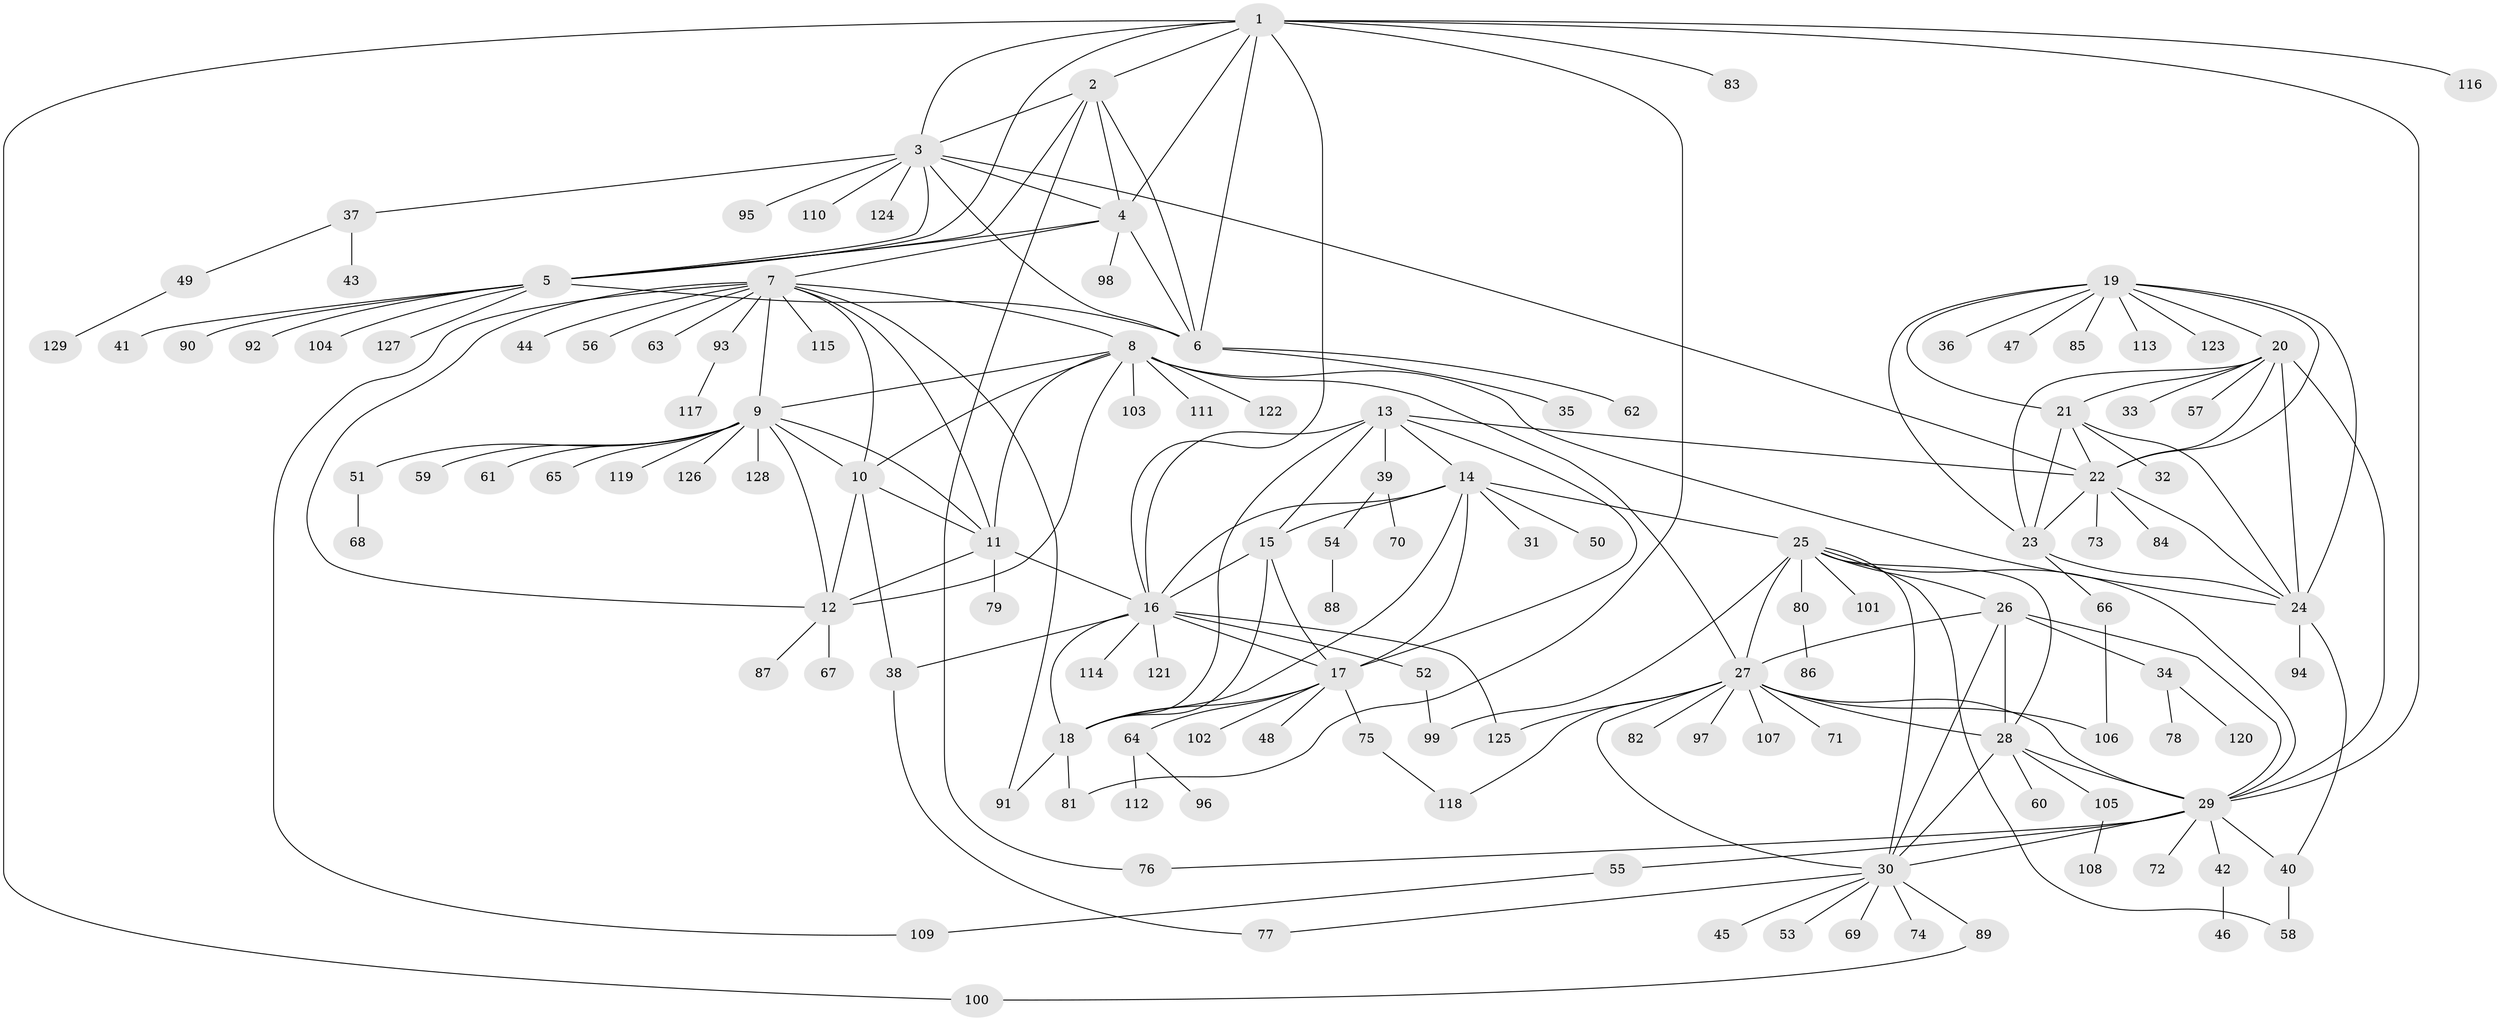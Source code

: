 // Generated by graph-tools (version 1.1) at 2025/55/03/09/25 04:55:49]
// undirected, 129 vertices, 197 edges
graph export_dot {
graph [start="1"]
  node [color=gray90,style=filled];
  1;
  2;
  3;
  4;
  5;
  6;
  7;
  8;
  9;
  10;
  11;
  12;
  13;
  14;
  15;
  16;
  17;
  18;
  19;
  20;
  21;
  22;
  23;
  24;
  25;
  26;
  27;
  28;
  29;
  30;
  31;
  32;
  33;
  34;
  35;
  36;
  37;
  38;
  39;
  40;
  41;
  42;
  43;
  44;
  45;
  46;
  47;
  48;
  49;
  50;
  51;
  52;
  53;
  54;
  55;
  56;
  57;
  58;
  59;
  60;
  61;
  62;
  63;
  64;
  65;
  66;
  67;
  68;
  69;
  70;
  71;
  72;
  73;
  74;
  75;
  76;
  77;
  78;
  79;
  80;
  81;
  82;
  83;
  84;
  85;
  86;
  87;
  88;
  89;
  90;
  91;
  92;
  93;
  94;
  95;
  96;
  97;
  98;
  99;
  100;
  101;
  102;
  103;
  104;
  105;
  106;
  107;
  108;
  109;
  110;
  111;
  112;
  113;
  114;
  115;
  116;
  117;
  118;
  119;
  120;
  121;
  122;
  123;
  124;
  125;
  126;
  127;
  128;
  129;
  1 -- 2;
  1 -- 3;
  1 -- 4;
  1 -- 5;
  1 -- 6;
  1 -- 16;
  1 -- 29;
  1 -- 81;
  1 -- 83;
  1 -- 100;
  1 -- 116;
  2 -- 3;
  2 -- 4;
  2 -- 5;
  2 -- 6;
  2 -- 76;
  3 -- 4;
  3 -- 5;
  3 -- 6;
  3 -- 22;
  3 -- 37;
  3 -- 95;
  3 -- 110;
  3 -- 124;
  4 -- 5;
  4 -- 6;
  4 -- 7;
  4 -- 98;
  5 -- 6;
  5 -- 41;
  5 -- 90;
  5 -- 92;
  5 -- 104;
  5 -- 127;
  6 -- 35;
  6 -- 62;
  7 -- 8;
  7 -- 9;
  7 -- 10;
  7 -- 11;
  7 -- 12;
  7 -- 44;
  7 -- 56;
  7 -- 63;
  7 -- 91;
  7 -- 93;
  7 -- 109;
  7 -- 115;
  8 -- 9;
  8 -- 10;
  8 -- 11;
  8 -- 12;
  8 -- 24;
  8 -- 27;
  8 -- 103;
  8 -- 111;
  8 -- 122;
  9 -- 10;
  9 -- 11;
  9 -- 12;
  9 -- 51;
  9 -- 59;
  9 -- 61;
  9 -- 65;
  9 -- 119;
  9 -- 126;
  9 -- 128;
  10 -- 11;
  10 -- 12;
  10 -- 38;
  11 -- 12;
  11 -- 16;
  11 -- 79;
  12 -- 67;
  12 -- 87;
  13 -- 14;
  13 -- 15;
  13 -- 16;
  13 -- 17;
  13 -- 18;
  13 -- 22;
  13 -- 39;
  14 -- 15;
  14 -- 16;
  14 -- 17;
  14 -- 18;
  14 -- 25;
  14 -- 31;
  14 -- 50;
  15 -- 16;
  15 -- 17;
  15 -- 18;
  16 -- 17;
  16 -- 18;
  16 -- 38;
  16 -- 52;
  16 -- 114;
  16 -- 121;
  16 -- 125;
  17 -- 18;
  17 -- 48;
  17 -- 64;
  17 -- 75;
  17 -- 102;
  18 -- 81;
  18 -- 91;
  19 -- 20;
  19 -- 21;
  19 -- 22;
  19 -- 23;
  19 -- 24;
  19 -- 36;
  19 -- 47;
  19 -- 85;
  19 -- 113;
  19 -- 123;
  20 -- 21;
  20 -- 22;
  20 -- 23;
  20 -- 24;
  20 -- 29;
  20 -- 33;
  20 -- 57;
  21 -- 22;
  21 -- 23;
  21 -- 24;
  21 -- 32;
  22 -- 23;
  22 -- 24;
  22 -- 73;
  22 -- 84;
  23 -- 24;
  23 -- 66;
  24 -- 40;
  24 -- 94;
  25 -- 26;
  25 -- 27;
  25 -- 28;
  25 -- 29;
  25 -- 30;
  25 -- 58;
  25 -- 80;
  25 -- 99;
  25 -- 101;
  26 -- 27;
  26 -- 28;
  26 -- 29;
  26 -- 30;
  26 -- 34;
  27 -- 28;
  27 -- 29;
  27 -- 30;
  27 -- 71;
  27 -- 82;
  27 -- 97;
  27 -- 106;
  27 -- 107;
  27 -- 118;
  27 -- 125;
  28 -- 29;
  28 -- 30;
  28 -- 60;
  28 -- 105;
  29 -- 30;
  29 -- 40;
  29 -- 42;
  29 -- 55;
  29 -- 72;
  29 -- 76;
  30 -- 45;
  30 -- 53;
  30 -- 69;
  30 -- 74;
  30 -- 77;
  30 -- 89;
  34 -- 78;
  34 -- 120;
  37 -- 43;
  37 -- 49;
  38 -- 77;
  39 -- 54;
  39 -- 70;
  40 -- 58;
  42 -- 46;
  49 -- 129;
  51 -- 68;
  52 -- 99;
  54 -- 88;
  55 -- 109;
  64 -- 96;
  64 -- 112;
  66 -- 106;
  75 -- 118;
  80 -- 86;
  89 -- 100;
  93 -- 117;
  105 -- 108;
}
